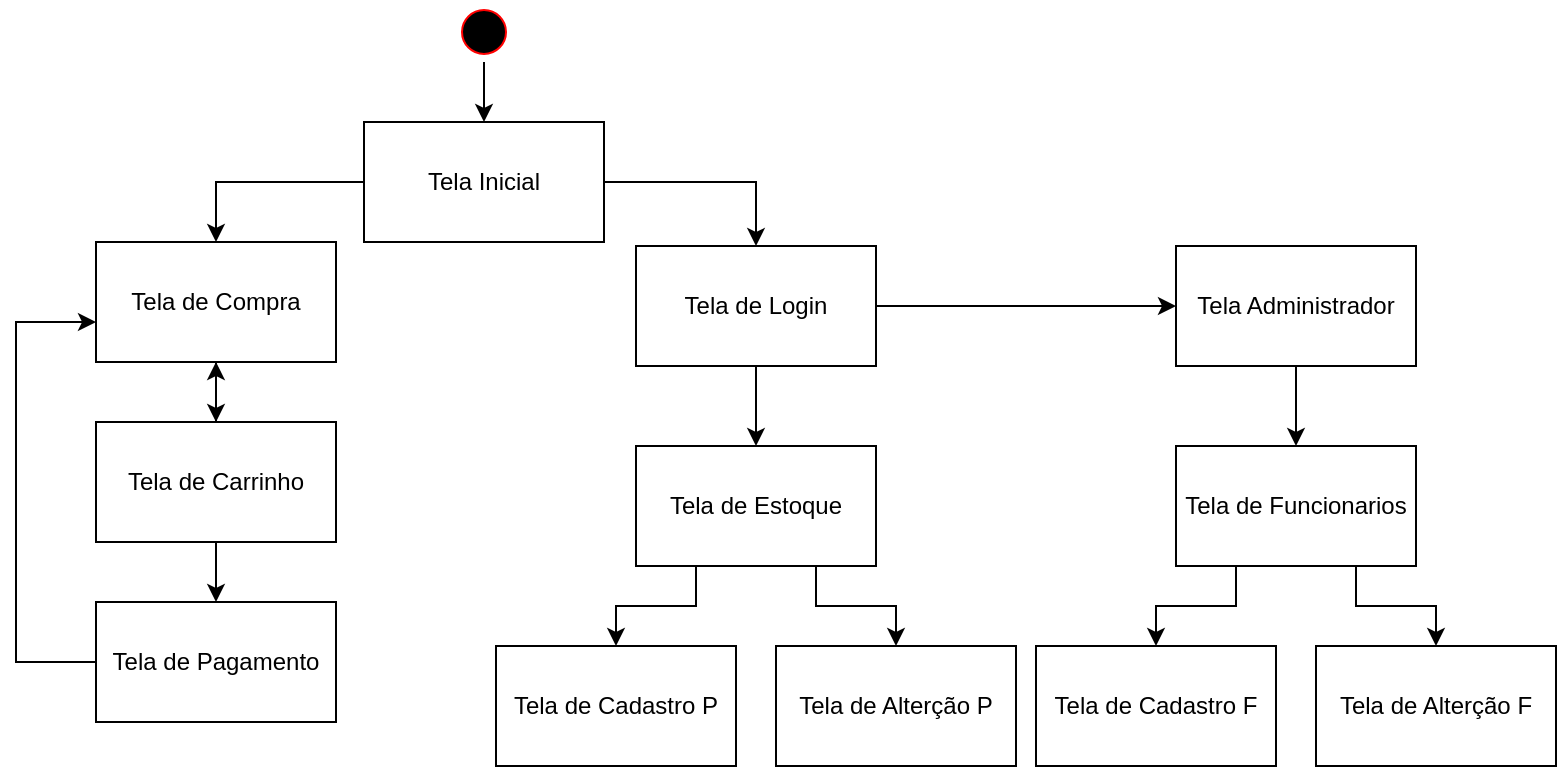 <mxfile version="24.7.14">
  <diagram name="Página-1" id="JXZpajxjpOoojDASI87f">
    <mxGraphModel grid="1" page="1" gridSize="10" guides="1" tooltips="1" connect="1" arrows="1" fold="1" pageScale="1" pageWidth="827" pageHeight="1169" math="0" shadow="0">
      <root>
        <mxCell id="0" />
        <mxCell id="1" parent="0" />
        <mxCell id="JQBbaUtNw9rJ8IWlR89G-6" style="edgeStyle=orthogonalEdgeStyle;rounded=0;orthogonalLoop=1;jettySize=auto;html=1;entryX=0.5;entryY=0;entryDx=0;entryDy=0;" edge="1" parent="1" source="JQBbaUtNw9rJ8IWlR89G-1" target="JQBbaUtNw9rJ8IWlR89G-5">
          <mxGeometry relative="1" as="geometry" />
        </mxCell>
        <mxCell id="JQBbaUtNw9rJ8IWlR89G-1" value="" style="ellipse;html=1;shape=startState;fillColor=#000000;strokeColor=#ff0000;" vertex="1" parent="1">
          <mxGeometry x="399" y="110" width="30" height="30" as="geometry" />
        </mxCell>
        <mxCell id="JQBbaUtNw9rJ8IWlR89G-10" style="edgeStyle=orthogonalEdgeStyle;rounded=0;orthogonalLoop=1;jettySize=auto;html=1;entryX=0.5;entryY=0;entryDx=0;entryDy=0;" edge="1" parent="1" source="JQBbaUtNw9rJ8IWlR89G-5" target="JQBbaUtNw9rJ8IWlR89G-9">
          <mxGeometry relative="1" as="geometry" />
        </mxCell>
        <mxCell id="JQBbaUtNw9rJ8IWlR89G-11" style="edgeStyle=orthogonalEdgeStyle;rounded=0;orthogonalLoop=1;jettySize=auto;html=1;entryX=0.5;entryY=0;entryDx=0;entryDy=0;" edge="1" parent="1" source="JQBbaUtNw9rJ8IWlR89G-5" target="JQBbaUtNw9rJ8IWlR89G-8">
          <mxGeometry relative="1" as="geometry" />
        </mxCell>
        <mxCell id="JQBbaUtNw9rJ8IWlR89G-5" value="Tela Inicial" style="rounded=0;whiteSpace=wrap;html=1;" vertex="1" parent="1">
          <mxGeometry x="354" y="170" width="120" height="60" as="geometry" />
        </mxCell>
        <mxCell id="JQBbaUtNw9rJ8IWlR89G-24" style="edgeStyle=orthogonalEdgeStyle;rounded=0;orthogonalLoop=1;jettySize=auto;html=1;entryX=0.5;entryY=0;entryDx=0;entryDy=0;" edge="1" parent="1" source="JQBbaUtNw9rJ8IWlR89G-7" target="JQBbaUtNw9rJ8IWlR89G-14">
          <mxGeometry relative="1" as="geometry" />
        </mxCell>
        <mxCell id="JQBbaUtNw9rJ8IWlR89G-7" value="Tela Administrador" style="rounded=0;whiteSpace=wrap;html=1;" vertex="1" parent="1">
          <mxGeometry x="760" y="232" width="120" height="60" as="geometry" />
        </mxCell>
        <mxCell id="JQBbaUtNw9rJ8IWlR89G-33" style="edgeStyle=orthogonalEdgeStyle;rounded=0;orthogonalLoop=1;jettySize=auto;html=1;entryX=0;entryY=0.5;entryDx=0;entryDy=0;" edge="1" parent="1" source="JQBbaUtNw9rJ8IWlR89G-8" target="JQBbaUtNw9rJ8IWlR89G-7">
          <mxGeometry relative="1" as="geometry" />
        </mxCell>
        <mxCell id="JQBbaUtNw9rJ8IWlR89G-42" style="edgeStyle=orthogonalEdgeStyle;rounded=0;orthogonalLoop=1;jettySize=auto;html=1;" edge="1" parent="1" source="JQBbaUtNw9rJ8IWlR89G-8" target="JQBbaUtNw9rJ8IWlR89G-41">
          <mxGeometry relative="1" as="geometry" />
        </mxCell>
        <mxCell id="JQBbaUtNw9rJ8IWlR89G-8" value="Tela de Login" style="rounded=0;whiteSpace=wrap;html=1;" vertex="1" parent="1">
          <mxGeometry x="490" y="232" width="120" height="60" as="geometry" />
        </mxCell>
        <mxCell id="JQBbaUtNw9rJ8IWlR89G-17" style="edgeStyle=orthogonalEdgeStyle;rounded=0;orthogonalLoop=1;jettySize=auto;html=1;entryX=0.5;entryY=0;entryDx=0;entryDy=0;" edge="1" parent="1" source="JQBbaUtNw9rJ8IWlR89G-9" target="JQBbaUtNw9rJ8IWlR89G-16">
          <mxGeometry relative="1" as="geometry" />
        </mxCell>
        <mxCell id="JQBbaUtNw9rJ8IWlR89G-9" value="Tela de C&lt;span style=&quot;background-color: initial;&quot;&gt;ompra&lt;/span&gt;" style="rounded=0;whiteSpace=wrap;html=1;" vertex="1" parent="1">
          <mxGeometry x="220" y="230" width="120" height="60" as="geometry" />
        </mxCell>
        <mxCell id="JQBbaUtNw9rJ8IWlR89G-20" style="edgeStyle=orthogonalEdgeStyle;rounded=0;orthogonalLoop=1;jettySize=auto;html=1;entryX=0.5;entryY=0;entryDx=0;entryDy=0;exitX=0.25;exitY=1;exitDx=0;exitDy=0;" edge="1" parent="1" source="JQBbaUtNw9rJ8IWlR89G-14" target="JQBbaUtNw9rJ8IWlR89G-19">
          <mxGeometry relative="1" as="geometry" />
        </mxCell>
        <mxCell id="JQBbaUtNw9rJ8IWlR89G-22" style="edgeStyle=orthogonalEdgeStyle;rounded=0;orthogonalLoop=1;jettySize=auto;html=1;exitX=0.75;exitY=1;exitDx=0;exitDy=0;" edge="1" parent="1" source="JQBbaUtNw9rJ8IWlR89G-14" target="JQBbaUtNw9rJ8IWlR89G-21">
          <mxGeometry relative="1" as="geometry" />
        </mxCell>
        <mxCell id="JQBbaUtNw9rJ8IWlR89G-14" value="Tela de Funcionarios" style="rounded=0;whiteSpace=wrap;html=1;" vertex="1" parent="1">
          <mxGeometry x="760" y="332" width="120" height="60" as="geometry" />
        </mxCell>
        <mxCell id="JQBbaUtNw9rJ8IWlR89G-38" style="edgeStyle=orthogonalEdgeStyle;rounded=0;orthogonalLoop=1;jettySize=auto;html=1;entryX=0.5;entryY=1;entryDx=0;entryDy=0;" edge="1" parent="1" source="JQBbaUtNw9rJ8IWlR89G-16" target="JQBbaUtNw9rJ8IWlR89G-9">
          <mxGeometry relative="1" as="geometry" />
        </mxCell>
        <mxCell id="JQBbaUtNw9rJ8IWlR89G-39" style="edgeStyle=orthogonalEdgeStyle;rounded=0;orthogonalLoop=1;jettySize=auto;html=1;entryX=0.5;entryY=0;entryDx=0;entryDy=0;" edge="1" parent="1" source="JQBbaUtNw9rJ8IWlR89G-16" target="JQBbaUtNw9rJ8IWlR89G-29">
          <mxGeometry relative="1" as="geometry" />
        </mxCell>
        <mxCell id="JQBbaUtNw9rJ8IWlR89G-16" value="Tela de Carrinho" style="rounded=0;whiteSpace=wrap;html=1;" vertex="1" parent="1">
          <mxGeometry x="220" y="320" width="120" height="60" as="geometry" />
        </mxCell>
        <mxCell id="JQBbaUtNw9rJ8IWlR89G-19" value="Tela de Cadastro F" style="rounded=0;whiteSpace=wrap;html=1;" vertex="1" parent="1">
          <mxGeometry x="690" y="432" width="120" height="60" as="geometry" />
        </mxCell>
        <mxCell id="JQBbaUtNw9rJ8IWlR89G-21" value="Tela de Alterção F" style="rounded=0;whiteSpace=wrap;html=1;" vertex="1" parent="1">
          <mxGeometry x="830" y="432" width="120" height="60" as="geometry" />
        </mxCell>
        <mxCell id="JQBbaUtNw9rJ8IWlR89G-31" style="edgeStyle=orthogonalEdgeStyle;rounded=0;orthogonalLoop=1;jettySize=auto;html=1;" edge="1" parent="1" source="JQBbaUtNw9rJ8IWlR89G-29">
          <mxGeometry relative="1" as="geometry">
            <mxPoint x="220" y="270" as="targetPoint" />
            <Array as="points">
              <mxPoint x="180" y="440" />
              <mxPoint x="180" y="270" />
              <mxPoint x="220" y="270" />
            </Array>
          </mxGeometry>
        </mxCell>
        <mxCell id="JQBbaUtNw9rJ8IWlR89G-29" value="Tela de Pagamento" style="rounded=0;whiteSpace=wrap;html=1;" vertex="1" parent="1">
          <mxGeometry x="220" y="410" width="120" height="60" as="geometry" />
        </mxCell>
        <mxCell id="JQBbaUtNw9rJ8IWlR89G-34" value="Tela de Cadastro P" style="rounded=0;whiteSpace=wrap;html=1;" vertex="1" parent="1">
          <mxGeometry x="420" y="432" width="120" height="60" as="geometry" />
        </mxCell>
        <mxCell id="JQBbaUtNw9rJ8IWlR89G-35" value="Tela de Alterção P" style="rounded=0;whiteSpace=wrap;html=1;" vertex="1" parent="1">
          <mxGeometry x="560" y="432" width="120" height="60" as="geometry" />
        </mxCell>
        <mxCell id="JQBbaUtNw9rJ8IWlR89G-43" style="edgeStyle=orthogonalEdgeStyle;rounded=0;orthogonalLoop=1;jettySize=auto;html=1;exitX=0.25;exitY=1;exitDx=0;exitDy=0;" edge="1" parent="1" source="JQBbaUtNw9rJ8IWlR89G-41" target="JQBbaUtNw9rJ8IWlR89G-34">
          <mxGeometry relative="1" as="geometry" />
        </mxCell>
        <mxCell id="JQBbaUtNw9rJ8IWlR89G-44" style="edgeStyle=orthogonalEdgeStyle;rounded=0;orthogonalLoop=1;jettySize=auto;html=1;entryX=0.5;entryY=0;entryDx=0;entryDy=0;exitX=0.75;exitY=1;exitDx=0;exitDy=0;" edge="1" parent="1" source="JQBbaUtNw9rJ8IWlR89G-41" target="JQBbaUtNw9rJ8IWlR89G-35">
          <mxGeometry relative="1" as="geometry" />
        </mxCell>
        <mxCell id="JQBbaUtNw9rJ8IWlR89G-41" value="Tela de Estoque" style="rounded=0;whiteSpace=wrap;html=1;" vertex="1" parent="1">
          <mxGeometry x="490" y="332" width="120" height="60" as="geometry" />
        </mxCell>
      </root>
    </mxGraphModel>
  </diagram>
</mxfile>
